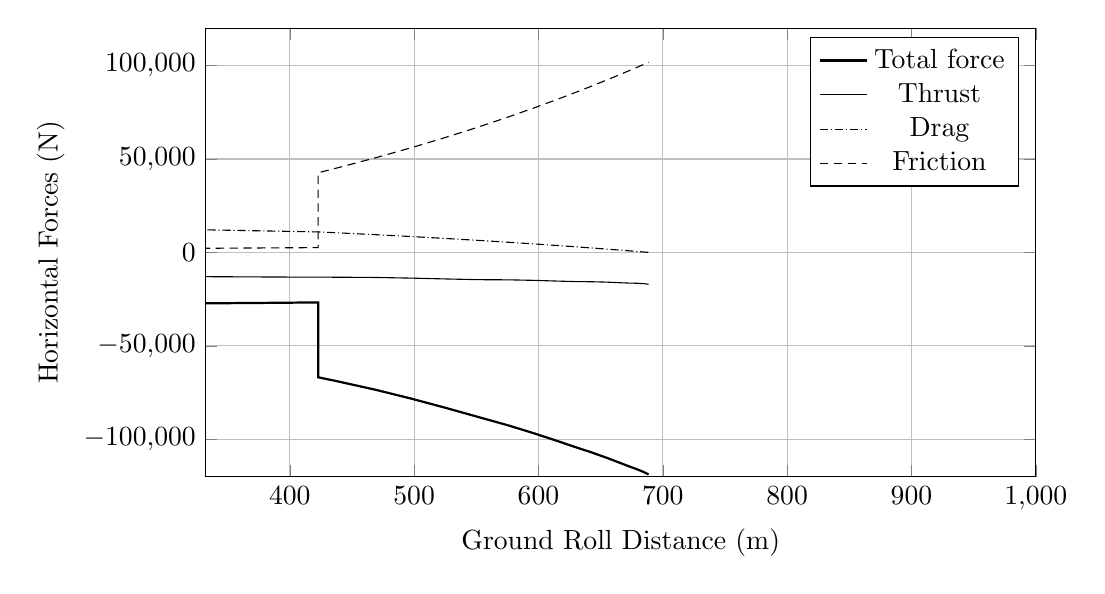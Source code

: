 %HorizontalForces_vs_GroundDistance
\begin{tikzpicture}

\begin{axis}[
width=\textwidth,
height=0.6\textwidth,
scaled ticks=false, tick label style={/pgf/number format/fixed},
xmin=332.247,
xmax=1000,
xlabel={Ground Roll Distance (m)},
xmajorgrids,
ymin=-120000,
ymax=120000,
ylabel={Horizontal Forces (N)},
ymajorgrids,
legend entries = {Total force\\Thrust\\Drag\\Friction\\}
]

\addplot [
color=black,
thick
]
table[row sep=crcr]{
273.615	-27527.621\\
280.83	-27497.789\\
331.907	-27276.134\\
381.67	-27025.441\\
391.466	-26969.906\\
401.21	-26912.186\\
410.902	-26852.122\\
420.543	-26789.558\\
422.465	-26776.732\\
422.618	-26775.701\\
422.68	-26775.289\\
422.716	-26775.045\\
422.742	-26774.87\\
422.763	-26774.729\\
422.781	-26774.607\\
422.788	-26774.559\\
422.793	-26774.531\\
422.794	-26774.522\\
422.795	-26774.518\\
422.795	-66857.248\\
422.795	-66857.288\\
422.798	-66857.693\\
422.827	-66861.743\\
423.12	-66902.235\\
426.035	-67306.546\\
438.089	-68981.727\\
469.125	-73570.512\\
497.961	-78328.354\\
524.169	-83011.551\\
547.777	-87407.76\\
557.376	-89197.718\\
564.93	-90587.203\\
576.902	-92848.898\\
596.989	-96966.195\\
614.708	-100867.867\\
630.306	-104375.215\\
636.145	-105655.191\\
639.081	-106285.802\\
642.293	-106991.994\\
654.875	-109957.17\\
665.438	-112644.72\\
674.088	-114853.695\\
676.464	-115421.612\\
679.044	-116046.068\\
684.429	-117519.584\\
687.663	-118560.155\\
688.149	-118733.643\\
688.408	-118829.23\\
688.53	-118875.947\\
688.541	-118880.15\\
};

\addplot [
color=black,
solid
]
table[row sep=crcr]{
273.615	-12752.341\\
280.83	-12784.009\\
331.907	-12995.765\\
381.67	-13163.722\\
391.466	-13190.123\\
401.21	-13213.734\\
410.902	-13234.391\\
420.543	-13251.934\\
422.465	-13255.055\\
422.618	-13255.299\\
422.68	-13255.396\\
422.716	-13255.454\\
422.742	-13255.495\\
422.763	-13255.528\\
422.781	-13255.557\\
422.788	-13255.568\\
422.793	-13255.575\\
422.794	-13255.577\\
422.795	-13255.578\\
422.795	-13255.579\\
422.795	-13255.58\\
422.798	-13255.592\\
422.827	-13255.707\\
423.12	-13256.848\\
426.035	-13267.234\\
438.089	-13288.231\\
469.125	-13425.434\\
497.961	-13775.223\\
524.169	-14202.273\\
547.777	-14548.018\\
557.376	-14631.093\\
564.93	-14653.067\\
576.902	-14703.923\\
596.989	-14983.516\\
614.708	-15356.423\\
630.306	-15640.311\\
636.145	-15685.531\\
639.081	-15689.499\\
642.293	-15706.022\\
654.875	-15923.471\\
665.438	-16243.736\\
674.088	-16471.289\\
676.464	-16488.274\\
679.044	-16511.341\\
684.429	-16718.791\\
687.663	-16990.787\\
688.149	-17048.055\\
688.408	-17081.78\\
688.53	-17099.132\\
688.541	-17100.75\\
};

\addplot [
color=black,
densely dashdotted
]
table[row sep=crcr]{
273.615	12818.235\\
280.83	12727.294\\
331.907	12086.405\\
381.67	11467.343\\
391.466	11346.182\\
401.21	11225.918\\
410.902	11106.555\\
420.543	10988.099\\
422.465	10964.518\\
422.618	10962.633\\
422.68	10961.879\\
422.716	10961.433\\
422.742	10961.114\\
422.763	10960.857\\
422.781	10960.632\\
422.788	10960.546\\
422.793	10960.494\\
422.794	10960.478\\
422.795	10960.471\\
422.795	10960.461\\
422.795	10960.452\\
422.798	10960.363\\
422.827	10959.468\\
423.12	10950.515\\
426.035	10860.897\\
438.089	10484.569\\
469.125	9471.832\\
497.961	8468.997\\
524.169	7500.722\\
547.777	6579.239\\
557.376	6190.922\\
564.93	5879.812\\
576.902	5376.845\\
596.989	4503.765\\
614.708	3700.969\\
630.306	2967.63\\
636.145	2686.723\\
639.081	2544.161\\
642.293	2387.261\\
654.875	1762.152\\
665.438	1223.593\\
674.088	772.818\\
676.464	647.481\\
679.044	510.665\\
684.429	222.634\\
687.663	47.783\\
688.149	21.343\\
688.408	7.269\\
688.53	0.588\\
688.541	8.091E-29\\
};

\addplot [
color=black,
densely dashed
]
table[row sep=crcr]{
273.615	1957.045\\
280.83	1986.486\\
331.907	2193.964\\
381.67	2394.377\\
391.466	2433.601\\
401.21	2472.535\\
410.902	2511.177\\
420.543	2549.525\\
422.465	2557.159\\
422.618	2557.769\\
422.68	2558.013\\
422.716	2558.158\\
422.742	2558.261\\
422.763	2558.344\\
422.781	2558.417\\
422.788	2558.445\\
422.793	2558.462\\
422.794	2558.467\\
422.795	2558.469\\
422.795	42641.207\\
422.795	42641.255\\
422.798	42641.738\\
422.827	42646.568\\
423.12	42694.871\\
426.035	43178.415\\
438.089	45208.928\\
469.125	50673.246\\
497.961	56084.134\\
524.169	61308.556\\
547.777	66280.503\\
557.376	68375.703\\
564.93	70054.323\\
576.902	72768.129\\
596.989	77478.913\\
614.708	81810.475\\
630.306	85767.274\\
636.145	87282.937\\
639.081	88052.143\\
642.293	88898.711\\
654.875	92271.547\\
665.438	95177.392\\
674.088	97609.588\\
676.464	98285.858\\
679.044	99024.063\\
684.429	100578.159\\
687.663	101521.585\\
688.149	101664.245\\
688.408	101740.181\\
688.53	101776.227\\
688.541	101779.401\\
};
\end{axis}
\end{tikzpicture}%
